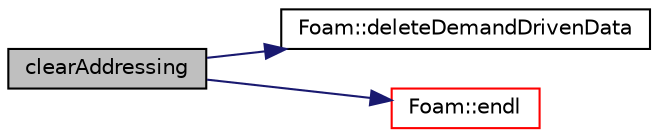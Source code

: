 digraph "clearAddressing"
{
  bgcolor="transparent";
  edge [fontname="Helvetica",fontsize="10",labelfontname="Helvetica",labelfontsize="10"];
  node [fontname="Helvetica",fontsize="10",shape=record];
  rankdir="LR";
  Node49064 [label="clearAddressing",height=0.2,width=0.4,color="black", fillcolor="grey75", style="filled", fontcolor="black"];
  Node49064 -> Node49065 [color="midnightblue",fontsize="10",style="solid",fontname="Helvetica"];
  Node49065 [label="Foam::deleteDemandDrivenData",height=0.2,width=0.4,color="black",URL="$a21851.html#a676ff999562d389fd174d693e17d230a"];
  Node49064 -> Node49066 [color="midnightblue",fontsize="10",style="solid",fontname="Helvetica"];
  Node49066 [label="Foam::endl",height=0.2,width=0.4,color="red",URL="$a21851.html#a2db8fe02a0d3909e9351bb4275b23ce4",tooltip="Add newline and flush stream. "];
}
